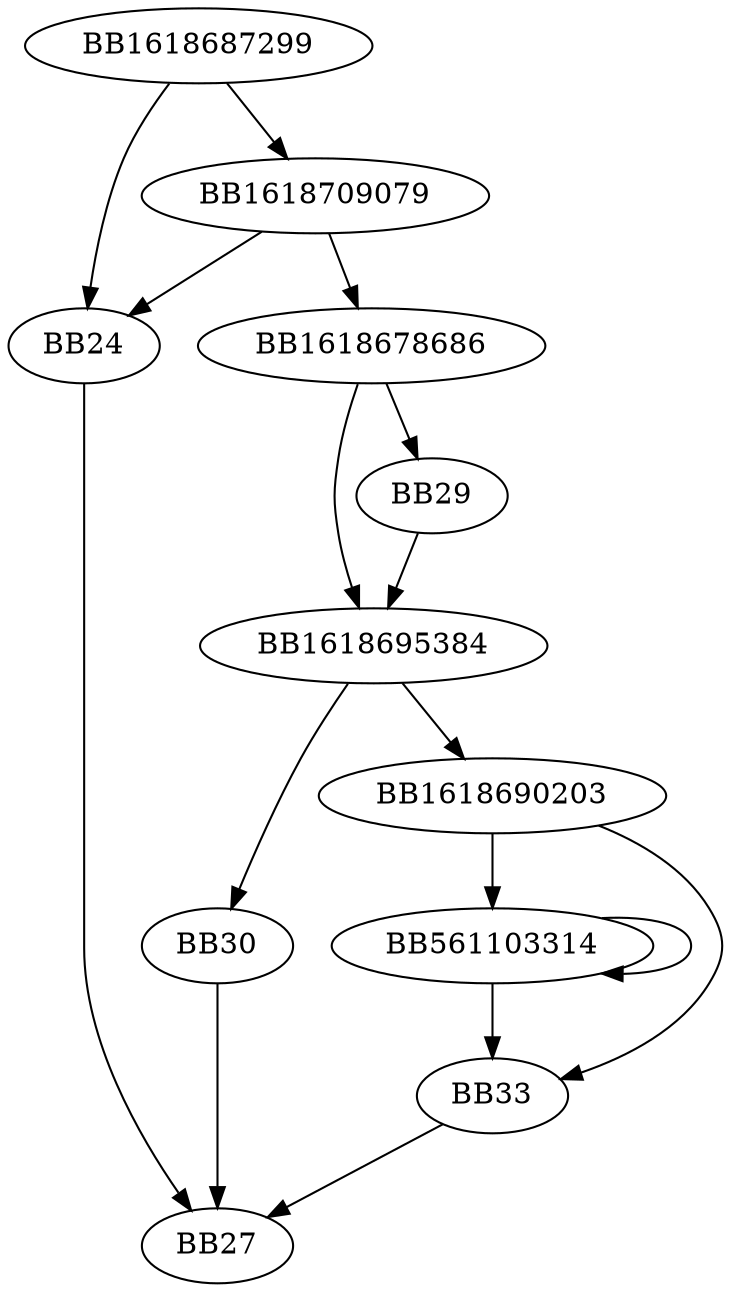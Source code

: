 digraph G{
	BB1618687299->BB24;
	BB1618687299->BB1618709079;
	BB1618709079->BB24;
	BB1618709079->BB1618678686;
	BB24->BB27;
	BB1618678686->BB1618695384;
	BB1618678686->BB29;
	BB29->BB1618695384;
	BB1618695384->BB30;
	BB1618695384->BB1618690203;
	BB30->BB27;
	BB1618690203->BB561103314;
	BB1618690203->BB33;
	BB561103314->BB561103314;
	BB561103314->BB33;
	BB33->BB27;
}
